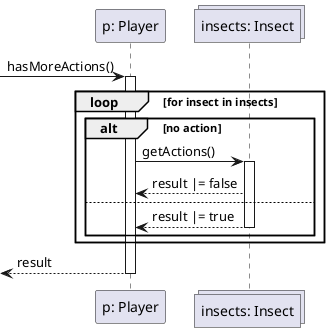 @startuml hasMoreActionsInsectologist

participant "p: Player" as p
collections "insects: Insect" as ins

-> p : hasMoreActions()
activate p
    
loop for insect in insects
    alt no action
        p -> ins : getActions()
        activate ins

        p <-- ins : result |= false
    else 
        p <-- ins : result |= true
        deactivate ins
    end
end





<-- p : result
deactivate p

@enduml
